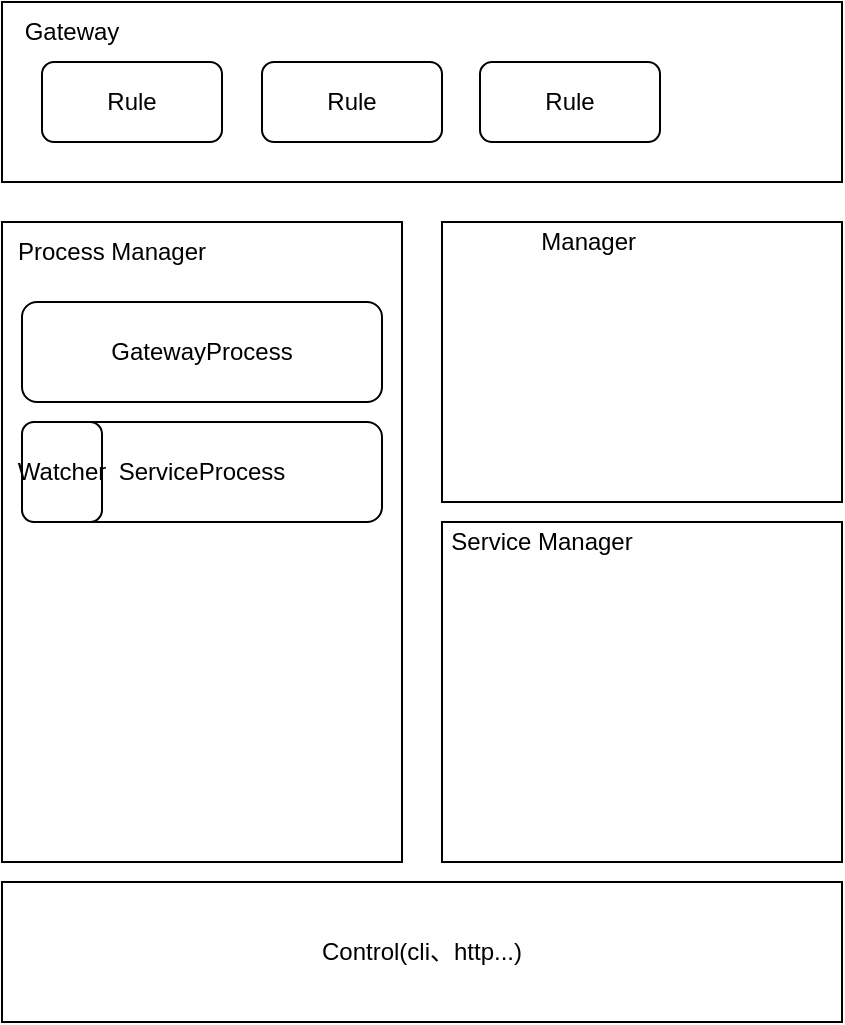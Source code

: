 <mxfile>
    <diagram id="lgEaSmqglsH2bJ8y5NSu" name="第 1 页">
        <mxGraphModel dx="853" dy="563" grid="1" gridSize="10" guides="1" tooltips="1" connect="1" arrows="1" fold="1" page="1" pageScale="1" pageWidth="827" pageHeight="1169" math="0" shadow="0">
            <root>
                <mxCell id="0"/>
                <mxCell id="1" parent="0"/>
                <mxCell id="4" value="" style="group" parent="1" vertex="1" connectable="0">
                    <mxGeometry x="130" y="170" width="420" height="320" as="geometry"/>
                </mxCell>
                <mxCell id="2" value="" style="rounded=0;whiteSpace=wrap;html=1;" parent="4" vertex="1">
                    <mxGeometry width="200" height="320" as="geometry"/>
                </mxCell>
                <mxCell id="3" value="Process Manager" style="text;html=1;strokeColor=none;fillColor=none;align=center;verticalAlign=middle;whiteSpace=wrap;rounded=0;" parent="4" vertex="1">
                    <mxGeometry width="110" height="30" as="geometry"/>
                </mxCell>
                <mxCell id="9" value="" style="group" parent="4" vertex="1" connectable="0">
                    <mxGeometry y="-110" width="420" height="100" as="geometry"/>
                </mxCell>
                <mxCell id="10" value="" style="rounded=0;whiteSpace=wrap;html=1;" parent="9" vertex="1">
                    <mxGeometry width="420" height="90" as="geometry"/>
                </mxCell>
                <mxCell id="11" value="Gateway" style="text;html=1;strokeColor=none;fillColor=none;align=center;verticalAlign=middle;whiteSpace=wrap;rounded=0;" parent="9" vertex="1">
                    <mxGeometry width="70" height="30" as="geometry"/>
                </mxCell>
                <mxCell id="21" value="Rule" style="rounded=1;whiteSpace=wrap;html=1;" parent="9" vertex="1">
                    <mxGeometry x="20" y="30" width="90" height="40" as="geometry"/>
                </mxCell>
                <mxCell id="22" value="Rule" style="rounded=1;whiteSpace=wrap;html=1;" parent="9" vertex="1">
                    <mxGeometry x="130" y="30" width="90" height="40" as="geometry"/>
                </mxCell>
                <mxCell id="23" value="Rule" style="rounded=1;whiteSpace=wrap;html=1;" parent="9" vertex="1">
                    <mxGeometry x="239" y="30" width="90" height="40" as="geometry"/>
                </mxCell>
                <mxCell id="13" value="GatewayProcess" style="rounded=1;whiteSpace=wrap;html=1;" parent="4" vertex="1">
                    <mxGeometry x="10" y="40" width="180" height="50" as="geometry"/>
                </mxCell>
                <mxCell id="17" value="&lt;span&gt;ServiceProcess&lt;/span&gt;" style="rounded=1;whiteSpace=wrap;html=1;" parent="4" vertex="1">
                    <mxGeometry x="10" y="100" width="180" height="50" as="geometry"/>
                </mxCell>
                <mxCell id="25" value="Watcher" style="rounded=1;whiteSpace=wrap;html=1;" parent="4" vertex="1">
                    <mxGeometry x="10" y="100" width="40" height="50" as="geometry"/>
                </mxCell>
                <mxCell id="26" value="" style="group" parent="4" vertex="1" connectable="0">
                    <mxGeometry x="220" width="200" height="140" as="geometry"/>
                </mxCell>
                <mxCell id="27" value="" style="rounded=0;whiteSpace=wrap;html=1;" parent="26" vertex="1">
                    <mxGeometry width="200" height="140" as="geometry"/>
                </mxCell>
                <mxCell id="28" value="&lt;span style=&quot;font-family: &amp;#34;helvetica neue&amp;#34; ; font-size: 14px&quot;&gt;&lt;font color=&quot;#ffffff&quot;&gt;Collect&lt;/font&gt;&lt;/span&gt;&lt;span style=&quot;color: rgba(0 , 0 , 0 , 0.85) ; font-family: &amp;#34;helvetica neue&amp;#34; ; font-size: 14px&quot;&gt;&amp;nbsp;&lt;/span&gt;Manager" style="text;html=1;strokeColor=none;fillColor=none;align=center;verticalAlign=middle;whiteSpace=wrap;rounded=0;" parent="26" vertex="1">
                    <mxGeometry width="100" height="16.471" as="geometry"/>
                </mxCell>
                <mxCell id="6" value="" style="group" parent="1" vertex="1" connectable="0">
                    <mxGeometry x="350" y="320" width="200" height="170" as="geometry"/>
                </mxCell>
                <mxCell id="7" value="" style="rounded=0;whiteSpace=wrap;html=1;" parent="6" vertex="1">
                    <mxGeometry width="200" height="170" as="geometry"/>
                </mxCell>
                <mxCell id="8" value="Service Manager" style="text;html=1;strokeColor=none;fillColor=none;align=center;verticalAlign=middle;whiteSpace=wrap;rounded=0;" parent="6" vertex="1">
                    <mxGeometry width="100" height="20" as="geometry"/>
                </mxCell>
                <mxCell id="14" value="Control(cli、http...)" style="rounded=0;whiteSpace=wrap;html=1;" parent="1" vertex="1">
                    <mxGeometry x="130" y="500" width="420" height="70" as="geometry"/>
                </mxCell>
            </root>
        </mxGraphModel>
    </diagram>
    <diagram id="4U2gHuP8r6YZnxfpBXJw" name="第 2 页">
        <mxGraphModel dx="853" dy="563" grid="1" gridSize="10" guides="1" tooltips="1" connect="1" arrows="1" fold="1" page="1" pageScale="1" pageWidth="827" pageHeight="1169" math="0" shadow="0">
            <root>
                <mxCell id="ed9EnYNsyxSbkI0UHS0d-0"/>
                <mxCell id="ed9EnYNsyxSbkI0UHS0d-1" parent="ed9EnYNsyxSbkI0UHS0d-0"/>
                <mxCell id="ed9EnYNsyxSbkI0UHS0d-7" style="edgeStyle=none;html=1;exitX=1;exitY=0.25;exitDx=0;exitDy=0;entryX=0;entryY=0.25;entryDx=0;entryDy=0;" parent="ed9EnYNsyxSbkI0UHS0d-1" source="ed9EnYNsyxSbkI0UHS0d-3" target="ed9EnYNsyxSbkI0UHS0d-4" edge="1">
                    <mxGeometry relative="1" as="geometry"/>
                </mxCell>
                <mxCell id="ed9EnYNsyxSbkI0UHS0d-3" value="A Hook" style="rounded=1;whiteSpace=wrap;html=1;" parent="ed9EnYNsyxSbkI0UHS0d-1" vertex="1">
                    <mxGeometry x="280" y="130" width="120" height="60" as="geometry"/>
                </mxCell>
                <mxCell id="ed9EnYNsyxSbkI0UHS0d-8" style="edgeStyle=none;html=1;exitX=0;exitY=0.75;exitDx=0;exitDy=0;entryX=1;entryY=0.75;entryDx=0;entryDy=0;" parent="ed9EnYNsyxSbkI0UHS0d-1" source="ed9EnYNsyxSbkI0UHS0d-4" target="ed9EnYNsyxSbkI0UHS0d-3" edge="1">
                    <mxGeometry relative="1" as="geometry"/>
                </mxCell>
                <mxCell id="ed9EnYNsyxSbkI0UHS0d-4" value="B Hook" style="rounded=1;whiteSpace=wrap;html=1;" parent="ed9EnYNsyxSbkI0UHS0d-1" vertex="1">
                    <mxGeometry x="510" y="130" width="120" height="60" as="geometry"/>
                </mxCell>
                <mxCell id="ed9EnYNsyxSbkI0UHS0d-10" value="开始实例化A" style="rounded=1;whiteSpace=wrap;html=1;imageWidth=30;imageHeight=24;" parent="ed9EnYNsyxSbkI0UHS0d-1" vertex="1">
                    <mxGeometry x="294" y="240" width="96" height="30" as="geometry"/>
                </mxCell>
                <mxCell id="ed9EnYNsyxSbkI0UHS0d-11" value="发现B依赖，并且B已经在当前Hub注册" style="rounded=1;whiteSpace=wrap;html=1;imageWidth=30;imageHeight=24;" parent="ed9EnYNsyxSbkI0UHS0d-1" vertex="1">
                    <mxGeometry x="258" y="280" width="168" height="30" as="geometry"/>
                </mxCell>
                <mxCell id="ed9EnYNsyxSbkI0UHS0d-12" value="B暂时没有hook化" style="rounded=1;whiteSpace=wrap;html=1;imageWidth=30;imageHeight=24;" parent="ed9EnYNsyxSbkI0UHS0d-1" vertex="1">
                    <mxGeometry x="292" y="325" width="96" height="30" as="geometry"/>
                </mxCell>
                <mxCell id="ed9EnYNsyxSbkI0UHS0d-13" value="返回B的代理对象" style="rounded=1;whiteSpace=wrap;html=1;imageWidth=30;imageHeight=24;" parent="ed9EnYNsyxSbkI0UHS0d-1" vertex="1">
                    <mxGeometry x="294" y="370" width="96" height="30" as="geometry"/>
                </mxCell>
                <mxCell id="5l_gCm-BEOk0LzHYih2j-0" value="开始实例化B" style="rounded=1;whiteSpace=wrap;html=1;imageWidth=30;imageHeight=24;" vertex="1" parent="ed9EnYNsyxSbkI0UHS0d-1">
                    <mxGeometry x="522" y="240" width="96" height="30" as="geometry"/>
                </mxCell>
                <mxCell id="5l_gCm-BEOk0LzHYih2j-2" value="发现A依赖" style="rounded=1;whiteSpace=wrap;html=1;imageWidth=30;imageHeight=24;" vertex="1" parent="ed9EnYNsyxSbkI0UHS0d-1">
                    <mxGeometry x="522" y="280" width="96" height="30" as="geometry"/>
                </mxCell>
                <mxCell id="5l_gCm-BEOk0LzHYih2j-3" value="A已经注册" style="rounded=1;whiteSpace=wrap;html=1;imageWidth=30;imageHeight=24;" vertex="1" parent="ed9EnYNsyxSbkI0UHS0d-1">
                    <mxGeometry x="522" y="325" width="96" height="30" as="geometry"/>
                </mxCell>
                <mxCell id="5l_gCm-BEOk0LzHYih2j-4" value="返回A" style="rounded=1;whiteSpace=wrap;html=1;imageWidth=30;imageHeight=24;" vertex="1" parent="ed9EnYNsyxSbkI0UHS0d-1">
                    <mxGeometry x="522" y="370" width="96" height="30" as="geometry"/>
                </mxCell>
            </root>
        </mxGraphModel>
    </diagram>
    <diagram id="TD8cH_HKv1jKQqtZZNjc" name="第 3 页">
        <mxGraphModel dx="853" dy="563" grid="1" gridSize="10" guides="1" tooltips="1" connect="1" arrows="1" fold="1" page="1" pageScale="1" pageWidth="827" pageHeight="1169" math="0" shadow="0">
            <root>
                <mxCell id="U352v-g6t1of_CeCcYke-0"/>
                <mxCell id="U352v-g6t1of_CeCcYke-1" parent="U352v-g6t1of_CeCcYke-0"/>
                <mxCell id="U352v-g6t1of_CeCcYke-17" style="edgeStyle=none;html=1;exitX=0.5;exitY=1;exitDx=0;exitDy=0;entryX=0.5;entryY=0;entryDx=0;entryDy=0;" parent="U352v-g6t1of_CeCcYke-1" source="U352v-g6t1of_CeCcYke-2" target="U352v-g6t1of_CeCcYke-10" edge="1">
                    <mxGeometry relative="1" as="geometry"/>
                </mxCell>
                <mxCell id="U352v-g6t1of_CeCcYke-2" value="" style="rounded=0;whiteSpace=wrap;html=1;" parent="U352v-g6t1of_CeCcYke-1" vertex="1">
                    <mxGeometry x="280" y="40" width="280" height="290" as="geometry"/>
                </mxCell>
                <mxCell id="U352v-g6t1of_CeCcYke-3" value="useHook" style="rounded=1;whiteSpace=wrap;html=1;" parent="U352v-g6t1of_CeCcYke-1" vertex="1">
                    <mxGeometry x="300" y="90" width="100" height="60" as="geometry"/>
                </mxCell>
                <mxCell id="U352v-g6t1of_CeCcYke-4" value="useHook" style="rounded=1;whiteSpace=wrap;html=1;" parent="U352v-g6t1of_CeCcYke-1" vertex="1">
                    <mxGeometry x="440" y="90" width="100" height="60" as="geometry"/>
                </mxCell>
                <mxCell id="U352v-g6t1of_CeCcYke-5" value="RootHub" style="text;html=1;strokeColor=none;fillColor=none;align=center;verticalAlign=middle;whiteSpace=wrap;rounded=0;" parent="U352v-g6t1of_CeCcYke-1" vertex="1">
                    <mxGeometry x="390" y="50" width="60" height="30" as="geometry"/>
                </mxCell>
                <mxCell id="U352v-g6t1of_CeCcYke-6" value="useHook" style="rounded=1;whiteSpace=wrap;html=1;" parent="U352v-g6t1of_CeCcYke-1" vertex="1">
                    <mxGeometry x="300" y="170" width="100" height="60" as="geometry"/>
                </mxCell>
                <mxCell id="U352v-g6t1of_CeCcYke-7" value="useHook" style="rounded=1;whiteSpace=wrap;html=1;" parent="U352v-g6t1of_CeCcYke-1" vertex="1">
                    <mxGeometry x="440" y="170" width="100" height="60" as="geometry"/>
                </mxCell>
                <mxCell id="U352v-g6t1of_CeCcYke-14" value="" style="group" parent="U352v-g6t1of_CeCcYke-1" vertex="1" connectable="0">
                    <mxGeometry x="200" y="400" width="200" height="200" as="geometry"/>
                </mxCell>
                <mxCell id="U352v-g6t1of_CeCcYke-8" value="" style="rounded=0;whiteSpace=wrap;html=1;" parent="U352v-g6t1of_CeCcYke-14" vertex="1">
                    <mxGeometry width="200" height="200" as="geometry"/>
                </mxCell>
                <mxCell id="U352v-g6t1of_CeCcYke-11" value="UserHub" style="text;html=1;strokeColor=none;fillColor=none;align=center;verticalAlign=middle;whiteSpace=wrap;rounded=0;" parent="U352v-g6t1of_CeCcYke-14" vertex="1">
                    <mxGeometry x="70" y="20" width="60" height="30" as="geometry"/>
                </mxCell>
                <mxCell id="U352v-g6t1of_CeCcYke-15" value="" style="group" parent="U352v-g6t1of_CeCcYke-1" vertex="1" connectable="0">
                    <mxGeometry x="440" y="400" width="200" height="200" as="geometry"/>
                </mxCell>
                <mxCell id="U352v-g6t1of_CeCcYke-10" value="" style="rounded=0;whiteSpace=wrap;html=1;" parent="U352v-g6t1of_CeCcYke-15" vertex="1">
                    <mxGeometry width="200" height="200" as="geometry"/>
                </mxCell>
                <mxCell id="U352v-g6t1of_CeCcYke-13" value="TodoHub" style="text;html=1;strokeColor=none;fillColor=none;align=center;verticalAlign=middle;whiteSpace=wrap;rounded=0;" parent="U352v-g6t1of_CeCcYke-15" vertex="1">
                    <mxGeometry x="70" y="20" width="60" height="30" as="geometry"/>
                </mxCell>
                <mxCell id="U352v-g6t1of_CeCcYke-16" value="" style="endArrow=classic;html=1;entryX=0.5;entryY=0;entryDx=0;entryDy=0;exitX=0.5;exitY=1;exitDx=0;exitDy=0;" parent="U352v-g6t1of_CeCcYke-1" source="U352v-g6t1of_CeCcYke-2" target="U352v-g6t1of_CeCcYke-8" edge="1">
                    <mxGeometry width="50" height="50" relative="1" as="geometry">
                        <mxPoint x="480" y="370" as="sourcePoint"/>
                        <mxPoint x="530" y="320" as="targetPoint"/>
                    </mxGeometry>
                </mxCell>
            </root>
        </mxGraphModel>
    </diagram>
    <diagram id="R4tfxzBvMJk1EJ9g0jZL" name="第 4 页">
        <mxGraphModel dx="853" dy="563" grid="1" gridSize="10" guides="1" tooltips="1" connect="1" arrows="1" fold="1" page="1" pageScale="1" pageWidth="827" pageHeight="1169" math="0" shadow="0">
            <root>
                <mxCell id="75EjR5uBRzMJqc989MjR-0"/>
                <mxCell id="75EjR5uBRzMJqc989MjR-1" parent="75EjR5uBRzMJqc989MjR-0"/>
                <mxCell id="75EjR5uBRzMJqc989MjR-6" value="" style="edgeStyle=none;html=1;" edge="1" parent="75EjR5uBRzMJqc989MjR-1" source="75EjR5uBRzMJqc989MjR-2" target="75EjR5uBRzMJqc989MjR-5">
                    <mxGeometry relative="1" as="geometry"/>
                </mxCell>
                <mxCell id="75EjR5uBRzMJqc989MjR-2" value="实例化Hub" style="ellipse;whiteSpace=wrap;html=1;aspect=fixed;" vertex="1" parent="75EjR5uBRzMJqc989MjR-1">
                    <mxGeometry x="334" y="50" width="80" height="80" as="geometry"/>
                </mxCell>
                <mxCell id="75EjR5uBRzMJqc989MjR-8" value="" style="edgeStyle=none;html=1;" edge="1" parent="75EjR5uBRzMJqc989MjR-1" source="75EjR5uBRzMJqc989MjR-5" target="75EjR5uBRzMJqc989MjR-7">
                    <mxGeometry relative="1" as="geometry"/>
                </mxCell>
                <mxCell id="75EjR5uBRzMJqc989MjR-5" value="依赖处理" style="whiteSpace=wrap;html=1;" vertex="1" parent="75EjR5uBRzMJqc989MjR-1">
                    <mxGeometry x="314" y="220" width="120" height="60" as="geometry"/>
                </mxCell>
                <mxCell id="75EjR5uBRzMJqc989MjR-10" value="" style="edgeStyle=none;html=1;" edge="1" parent="75EjR5uBRzMJqc989MjR-1" source="75EjR5uBRzMJqc989MjR-7" target="75EjR5uBRzMJqc989MjR-9">
                    <mxGeometry relative="1" as="geometry"/>
                </mxCell>
                <mxCell id="75EjR5uBRzMJqc989MjR-12" value="" style="edgeStyle=none;html=1;" edge="1" parent="75EjR5uBRzMJqc989MjR-1" source="75EjR5uBRzMJqc989MjR-7" target="75EjR5uBRzMJqc989MjR-11">
                    <mxGeometry relative="1" as="geometry"/>
                </mxCell>
                <mxCell id="75EjR5uBRzMJqc989MjR-7" value="初始化完成" style="whiteSpace=wrap;html=1;" vertex="1" parent="75EjR5uBRzMJqc989MjR-1">
                    <mxGeometry x="314" y="360" width="120" height="60" as="geometry"/>
                </mxCell>
                <mxCell id="75EjR5uBRzMJqc989MjR-14" value="" style="edgeStyle=none;html=1;" edge="1" parent="75EjR5uBRzMJqc989MjR-1" source="75EjR5uBRzMJqc989MjR-9" target="75EjR5uBRzMJqc989MjR-13">
                    <mxGeometry relative="1" as="geometry"/>
                </mxCell>
                <mxCell id="75EjR5uBRzMJqc989MjR-9" value="销毁Hub" style="whiteSpace=wrap;html=1;" vertex="1" parent="75EjR5uBRzMJqc989MjR-1">
                    <mxGeometry x="314" y="500" width="120" height="60" as="geometry"/>
                </mxCell>
                <mxCell id="75EjR5uBRzMJqc989MjR-11" value="init事件" style="ellipse;whiteSpace=wrap;html=1;" vertex="1" parent="75EjR5uBRzMJqc989MjR-1">
                    <mxGeometry x="514" y="360" width="120" height="60" as="geometry"/>
                </mxCell>
                <mxCell id="75EjR5uBRzMJqc989MjR-13" value="close事件" style="ellipse;whiteSpace=wrap;html=1;" vertex="1" parent="75EjR5uBRzMJqc989MjR-1">
                    <mxGeometry x="514" y="500" width="120" height="60" as="geometry"/>
                </mxCell>
            </root>
        </mxGraphModel>
    </diagram>
</mxfile>